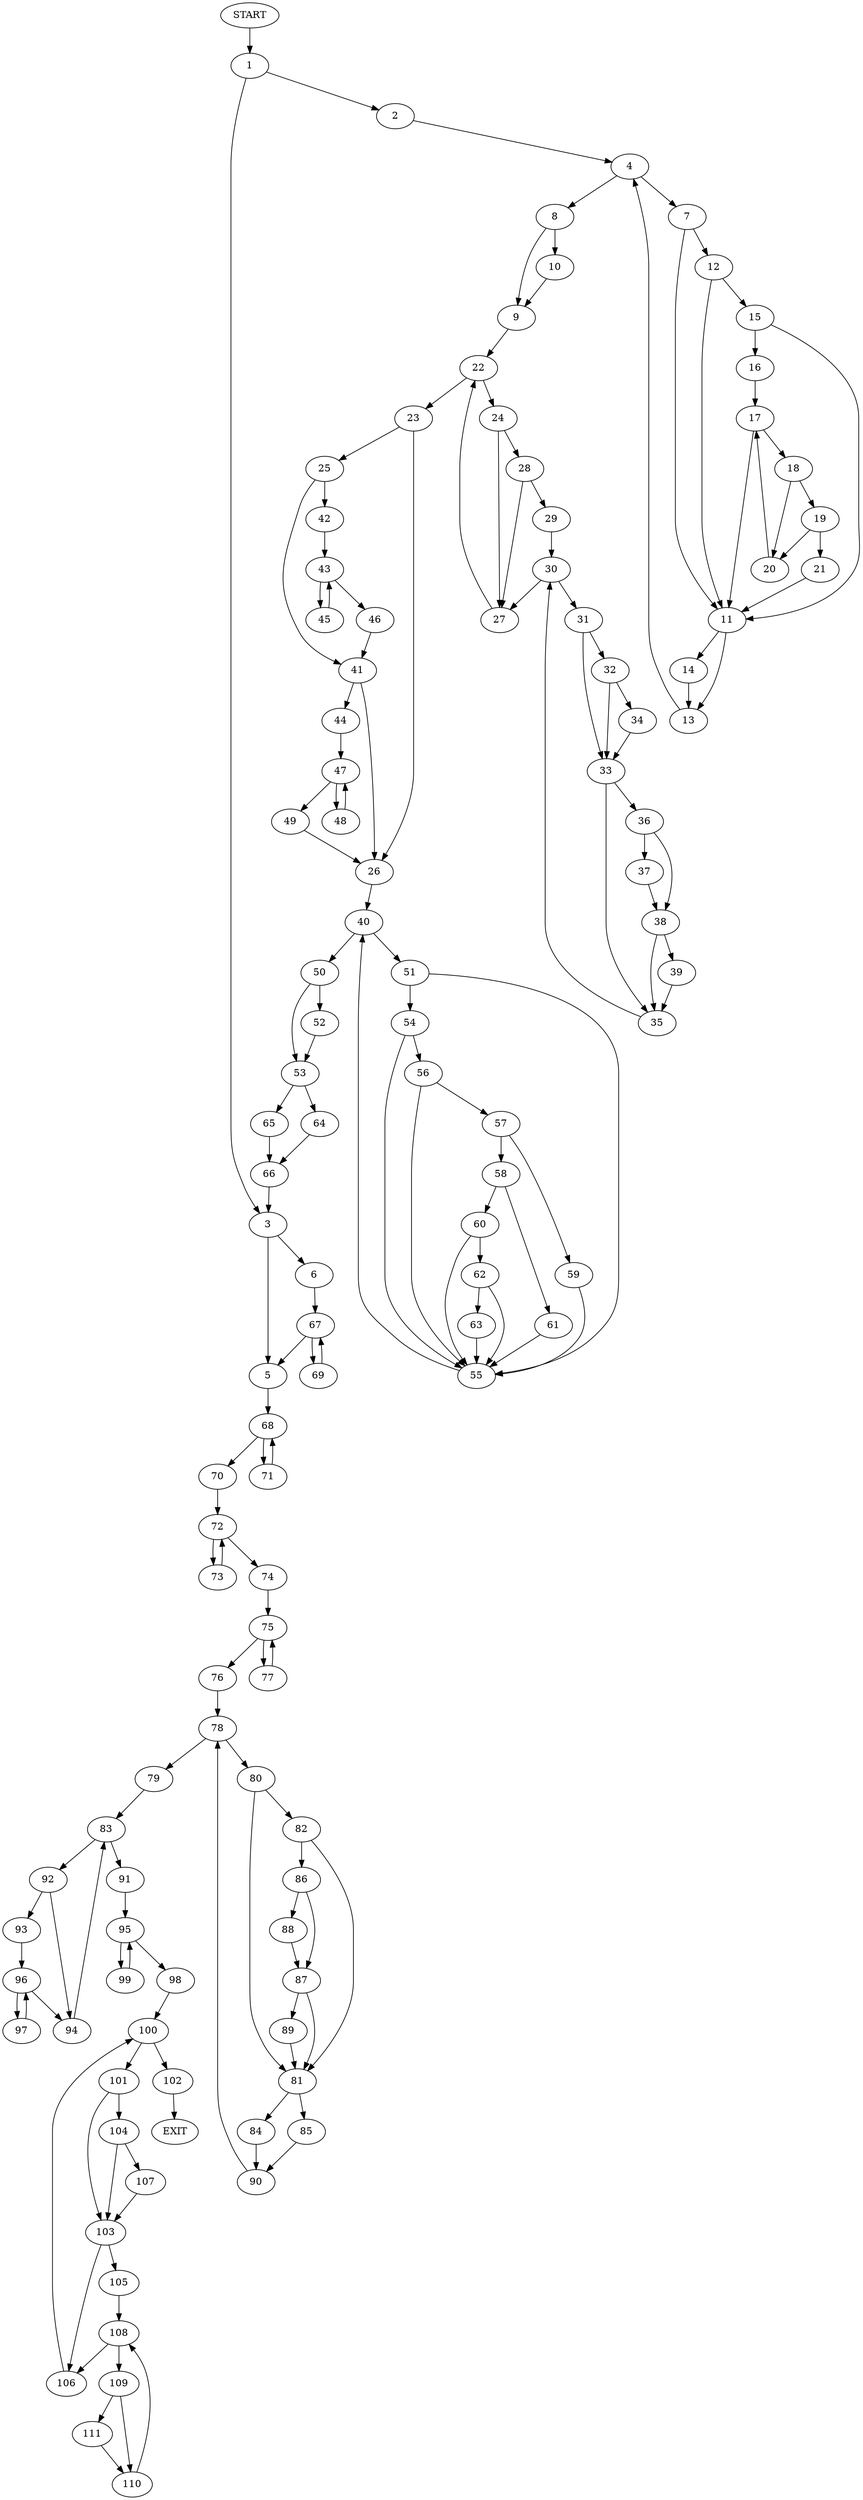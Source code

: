 digraph {
0 [label="START"]
112 [label="EXIT"]
0 -> 1
1 -> 2
1 -> 3
2 -> 4
3 -> 5
3 -> 6
4 -> 7
4 -> 8
8 -> 9
8 -> 10
7 -> 11
7 -> 12
11 -> 13
11 -> 14
12 -> 11
12 -> 15
15 -> 11
15 -> 16
16 -> 17
17 -> 11
17 -> 18
18 -> 19
18 -> 20
19 -> 21
19 -> 20
20 -> 17
21 -> 11
14 -> 13
13 -> 4
10 -> 9
9 -> 22
22 -> 23
22 -> 24
23 -> 25
23 -> 26
24 -> 27
24 -> 28
28 -> 27
28 -> 29
27 -> 22
29 -> 30
30 -> 31
30 -> 27
31 -> 32
31 -> 33
32 -> 34
32 -> 33
33 -> 35
33 -> 36
34 -> 33
35 -> 30
36 -> 37
36 -> 38
37 -> 38
38 -> 39
38 -> 35
39 -> 35
26 -> 40
25 -> 41
25 -> 42
42 -> 43
41 -> 44
41 -> 26
43 -> 45
43 -> 46
45 -> 43
46 -> 41
44 -> 47
47 -> 48
47 -> 49
48 -> 47
49 -> 26
40 -> 50
40 -> 51
50 -> 52
50 -> 53
51 -> 54
51 -> 55
54 -> 56
54 -> 55
55 -> 40
56 -> 57
56 -> 55
57 -> 58
57 -> 59
59 -> 55
58 -> 60
58 -> 61
60 -> 55
60 -> 62
61 -> 55
62 -> 63
62 -> 55
63 -> 55
52 -> 53
53 -> 64
53 -> 65
64 -> 66
65 -> 66
66 -> 3
6 -> 67
5 -> 68
67 -> 69
67 -> 5
69 -> 67
68 -> 70
68 -> 71
71 -> 68
70 -> 72
72 -> 73
72 -> 74
73 -> 72
74 -> 75
75 -> 76
75 -> 77
77 -> 75
76 -> 78
78 -> 79
78 -> 80
80 -> 81
80 -> 82
79 -> 83
81 -> 84
81 -> 85
82 -> 86
82 -> 81
86 -> 87
86 -> 88
88 -> 87
87 -> 89
87 -> 81
89 -> 81
85 -> 90
84 -> 90
90 -> 78
83 -> 91
83 -> 92
92 -> 93
92 -> 94
91 -> 95
94 -> 83
93 -> 96
96 -> 94
96 -> 97
97 -> 96
95 -> 98
95 -> 99
99 -> 95
98 -> 100
100 -> 101
100 -> 102
102 -> 112
101 -> 103
101 -> 104
103 -> 105
103 -> 106
104 -> 103
104 -> 107
107 -> 103
105 -> 108
106 -> 100
108 -> 106
108 -> 109
109 -> 110
109 -> 111
110 -> 108
111 -> 110
}
